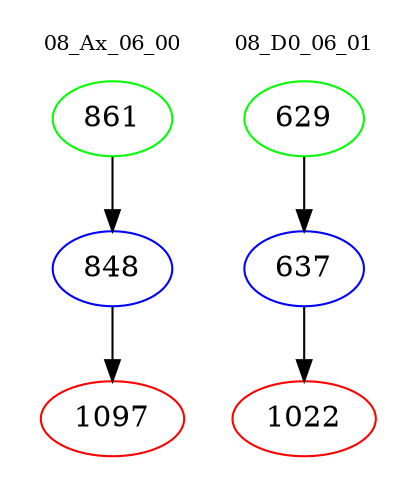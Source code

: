 digraph{
subgraph cluster_0 {
color = white
label = "08_Ax_06_00";
fontsize=10;
T0_861 [label="861", color="green"]
T0_861 -> T0_848 [color="black"]
T0_848 [label="848", color="blue"]
T0_848 -> T0_1097 [color="black"]
T0_1097 [label="1097", color="red"]
}
subgraph cluster_1 {
color = white
label = "08_D0_06_01";
fontsize=10;
T1_629 [label="629", color="green"]
T1_629 -> T1_637 [color="black"]
T1_637 [label="637", color="blue"]
T1_637 -> T1_1022 [color="black"]
T1_1022 [label="1022", color="red"]
}
}
